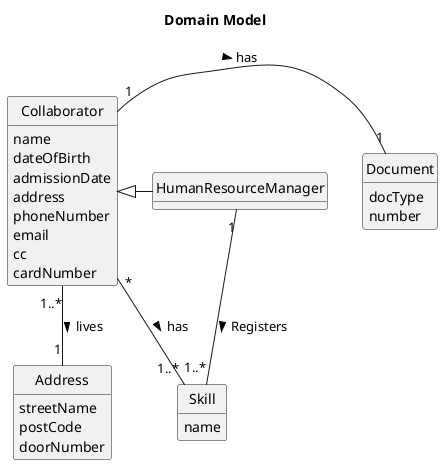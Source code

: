 @startuml
skinparam monochrome true
skinparam packageStyle rectangle
skinparam shadowing false
skinparam classAttributeIconSize 0
hide circle
hide methods

title Domain Model


class Collaborator {
    name
    dateOfBirth
    admissionDate
    address
    phoneNumber
    email
    cc
    cardNumber

}

class HumanResourceManager {


}

class Document{
    docType
    number
}

class Address {
    streetName
    postCode
    doorNumber
}



class Skill{
    name
}



Collaborator "1" - "1" Document : has >
Collaborator "1..*" -- "1" Address : lives >
Collaborator  <|-  HumanResourceManager
HumanResourceManager "1" -- "1..*" Skill : Registers >
Skill "1..*" -- "*" Collaborator : has <

@enduml